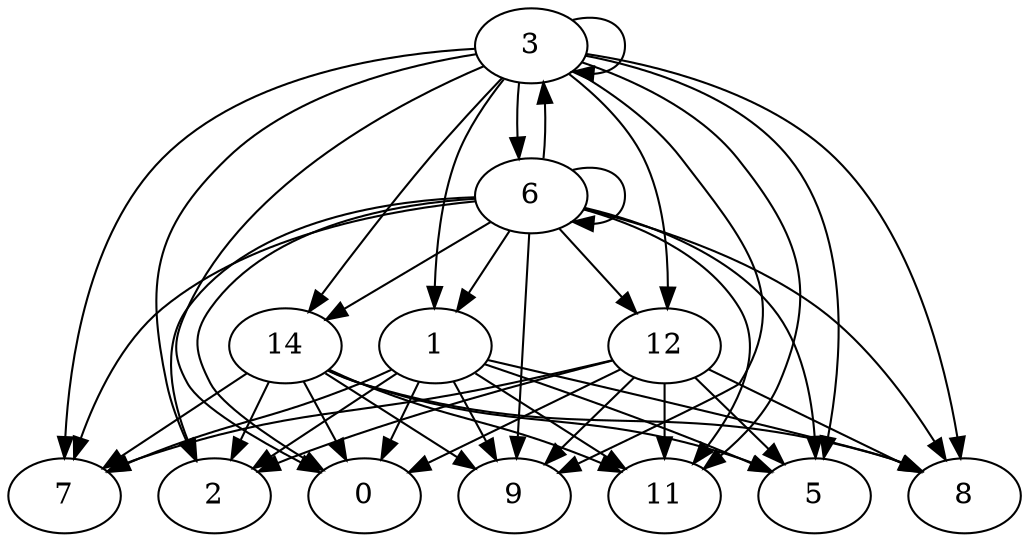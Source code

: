 digraph G {
	1 -> 0
	1 -> 2
	1 -> 5
	1 -> 7
	1 -> 8
	1 -> 9
	1 -> 11
	3 -> 0
	3 -> 1
	3 -> 2
	3 -> 3
	3 -> 5
	3 -> 6
	3 -> 7
	3 -> 8
	3 -> 9
	3 -> 11
	3 -> 12
	3 -> 14
	6 -> 0
	6 -> 1
	6 -> 2
	6 -> 3
	6 -> 5
	6 -> 6
	6 -> 7
	6 -> 8
	6 -> 9
	6 -> 11
	6 -> 12
	6 -> 14
	12 -> 0
	12 -> 2
	12 -> 5
	12 -> 7
	12 -> 8
	12 -> 9
	12 -> 11
	14 -> 0
	14 -> 2
	14 -> 5
	14 -> 7
	14 -> 8
	14 -> 9
	14 -> 11
}
